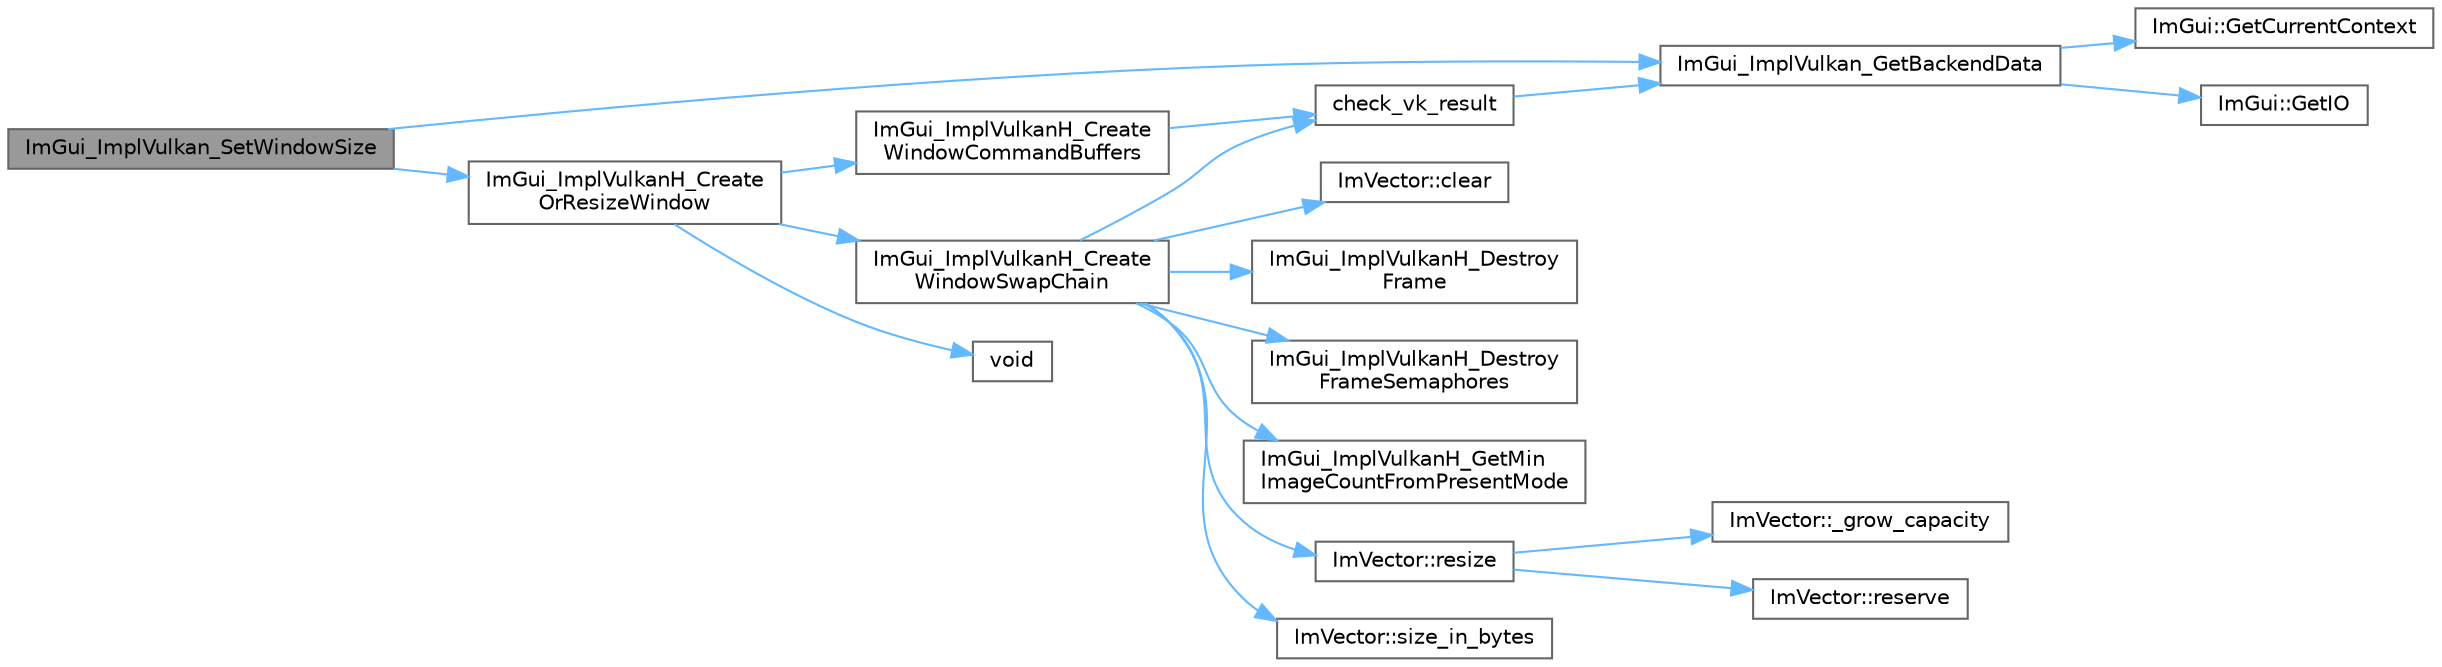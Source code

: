 digraph "ImGui_ImplVulkan_SetWindowSize"
{
 // LATEX_PDF_SIZE
  bgcolor="transparent";
  edge [fontname=Helvetica,fontsize=10,labelfontname=Helvetica,labelfontsize=10];
  node [fontname=Helvetica,fontsize=10,shape=box,height=0.2,width=0.4];
  rankdir="LR";
  Node1 [id="Node000001",label="ImGui_ImplVulkan_SetWindowSize",height=0.2,width=0.4,color="gray40", fillcolor="grey60", style="filled", fontcolor="black",tooltip=" "];
  Node1 -> Node2 [id="edge19_Node000001_Node000002",color="steelblue1",style="solid",tooltip=" "];
  Node2 [id="Node000002",label="ImGui_ImplVulkan_GetBackendData",height=0.2,width=0.4,color="grey40", fillcolor="white", style="filled",URL="$imgui__impl__vulkan_8cpp.html#a0fb93ffd0b4ff71a58e6c08f654fb26d",tooltip=" "];
  Node2 -> Node3 [id="edge20_Node000002_Node000003",color="steelblue1",style="solid",tooltip=" "];
  Node3 [id="Node000003",label="ImGui::GetCurrentContext",height=0.2,width=0.4,color="grey40", fillcolor="white", style="filled",URL="$namespace_im_gui.html#af557a6de5538099a0f6047eb994bbf42",tooltip=" "];
  Node2 -> Node4 [id="edge21_Node000002_Node000004",color="steelblue1",style="solid",tooltip=" "];
  Node4 [id="Node000004",label="ImGui::GetIO",height=0.2,width=0.4,color="grey40", fillcolor="white", style="filled",URL="$namespace_im_gui.html#a7dea7d0530868f078324f14a308f0c3c",tooltip=" "];
  Node1 -> Node5 [id="edge22_Node000001_Node000005",color="steelblue1",style="solid",tooltip=" "];
  Node5 [id="Node000005",label="ImGui_ImplVulkanH_Create\lOrResizeWindow",height=0.2,width=0.4,color="grey40", fillcolor="white", style="filled",URL="$imgui__impl__vulkan_8cpp.html#a8649c8725c938c7c47ec98d2c006638f",tooltip=" "];
  Node5 -> Node6 [id="edge23_Node000005_Node000006",color="steelblue1",style="solid",tooltip=" "];
  Node6 [id="Node000006",label="ImGui_ImplVulkanH_Create\lWindowCommandBuffers",height=0.2,width=0.4,color="grey40", fillcolor="white", style="filled",URL="$imgui__impl__vulkan_8cpp.html#a03fa20709ac538ff16a162e426240338",tooltip=" "];
  Node6 -> Node7 [id="edge24_Node000006_Node000007",color="steelblue1",style="solid",tooltip=" "];
  Node7 [id="Node000007",label="check_vk_result",height=0.2,width=0.4,color="grey40", fillcolor="white", style="filled",URL="$imgui__impl__vulkan_8cpp.html#a1ea6c63eab2860beea5e3c89c1afbbc1",tooltip=" "];
  Node7 -> Node2 [id="edge25_Node000007_Node000002",color="steelblue1",style="solid",tooltip=" "];
  Node5 -> Node8 [id="edge26_Node000005_Node000008",color="steelblue1",style="solid",tooltip=" "];
  Node8 [id="Node000008",label="ImGui_ImplVulkanH_Create\lWindowSwapChain",height=0.2,width=0.4,color="grey40", fillcolor="white", style="filled",URL="$imgui__impl__vulkan_8cpp.html#a56298dda09626af25de54d568b31830e",tooltip=" "];
  Node8 -> Node7 [id="edge27_Node000008_Node000007",color="steelblue1",style="solid",tooltip=" "];
  Node8 -> Node9 [id="edge28_Node000008_Node000009",color="steelblue1",style="solid",tooltip=" "];
  Node9 [id="Node000009",label="ImVector::clear",height=0.2,width=0.4,color="grey40", fillcolor="white", style="filled",URL="$struct_im_vector.html#ae2d401b4ec5f1113cdb8edb5a61a38f7",tooltip=" "];
  Node8 -> Node10 [id="edge29_Node000008_Node000010",color="steelblue1",style="solid",tooltip=" "];
  Node10 [id="Node000010",label="ImGui_ImplVulkanH_Destroy\lFrame",height=0.2,width=0.4,color="grey40", fillcolor="white", style="filled",URL="$imgui__impl__vulkan_8cpp.html#a7bdbd122b66063f3df95a0eafa5bb7dd",tooltip=" "];
  Node8 -> Node11 [id="edge30_Node000008_Node000011",color="steelblue1",style="solid",tooltip=" "];
  Node11 [id="Node000011",label="ImGui_ImplVulkanH_Destroy\lFrameSemaphores",height=0.2,width=0.4,color="grey40", fillcolor="white", style="filled",URL="$imgui__impl__vulkan_8cpp.html#ae5ddca6b231ca2e88b968af9440ac206",tooltip=" "];
  Node8 -> Node12 [id="edge31_Node000008_Node000012",color="steelblue1",style="solid",tooltip=" "];
  Node12 [id="Node000012",label="ImGui_ImplVulkanH_GetMin\lImageCountFromPresentMode",height=0.2,width=0.4,color="grey40", fillcolor="white", style="filled",URL="$imgui__impl__vulkan_8cpp.html#a766ea9561cdaf481638ee07f44801449",tooltip=" "];
  Node8 -> Node13 [id="edge32_Node000008_Node000013",color="steelblue1",style="solid",tooltip=" "];
  Node13 [id="Node000013",label="ImVector::resize",height=0.2,width=0.4,color="grey40", fillcolor="white", style="filled",URL="$struct_im_vector.html#ac371dd62e56ae486b1a5038cf07eee56",tooltip=" "];
  Node13 -> Node14 [id="edge33_Node000013_Node000014",color="steelblue1",style="solid",tooltip=" "];
  Node14 [id="Node000014",label="ImVector::_grow_capacity",height=0.2,width=0.4,color="grey40", fillcolor="white", style="filled",URL="$struct_im_vector.html#a3a097635d464b1b70dc7d59996a88b28",tooltip=" "];
  Node13 -> Node15 [id="edge34_Node000013_Node000015",color="steelblue1",style="solid",tooltip=" "];
  Node15 [id="Node000015",label="ImVector::reserve",height=0.2,width=0.4,color="grey40", fillcolor="white", style="filled",URL="$struct_im_vector.html#a0f14f5736c3372157856eebb67123b75",tooltip=" "];
  Node8 -> Node16 [id="edge35_Node000008_Node000016",color="steelblue1",style="solid",tooltip=" "];
  Node16 [id="Node000016",label="ImVector::size_in_bytes",height=0.2,width=0.4,color="grey40", fillcolor="white", style="filled",URL="$struct_im_vector.html#ade9f2e937e47b0e0f9970dcfba038204",tooltip=" "];
  Node5 -> Node17 [id="edge36_Node000005_Node000017",color="steelblue1",style="solid",tooltip=" "];
  Node17 [id="Node000017",label="void",height=0.2,width=0.4,color="grey40", fillcolor="white", style="filled",URL="$mimalloc_8h.html#a9d6d8aef94ac19034a5f163606f84830",tooltip=" "];
}
